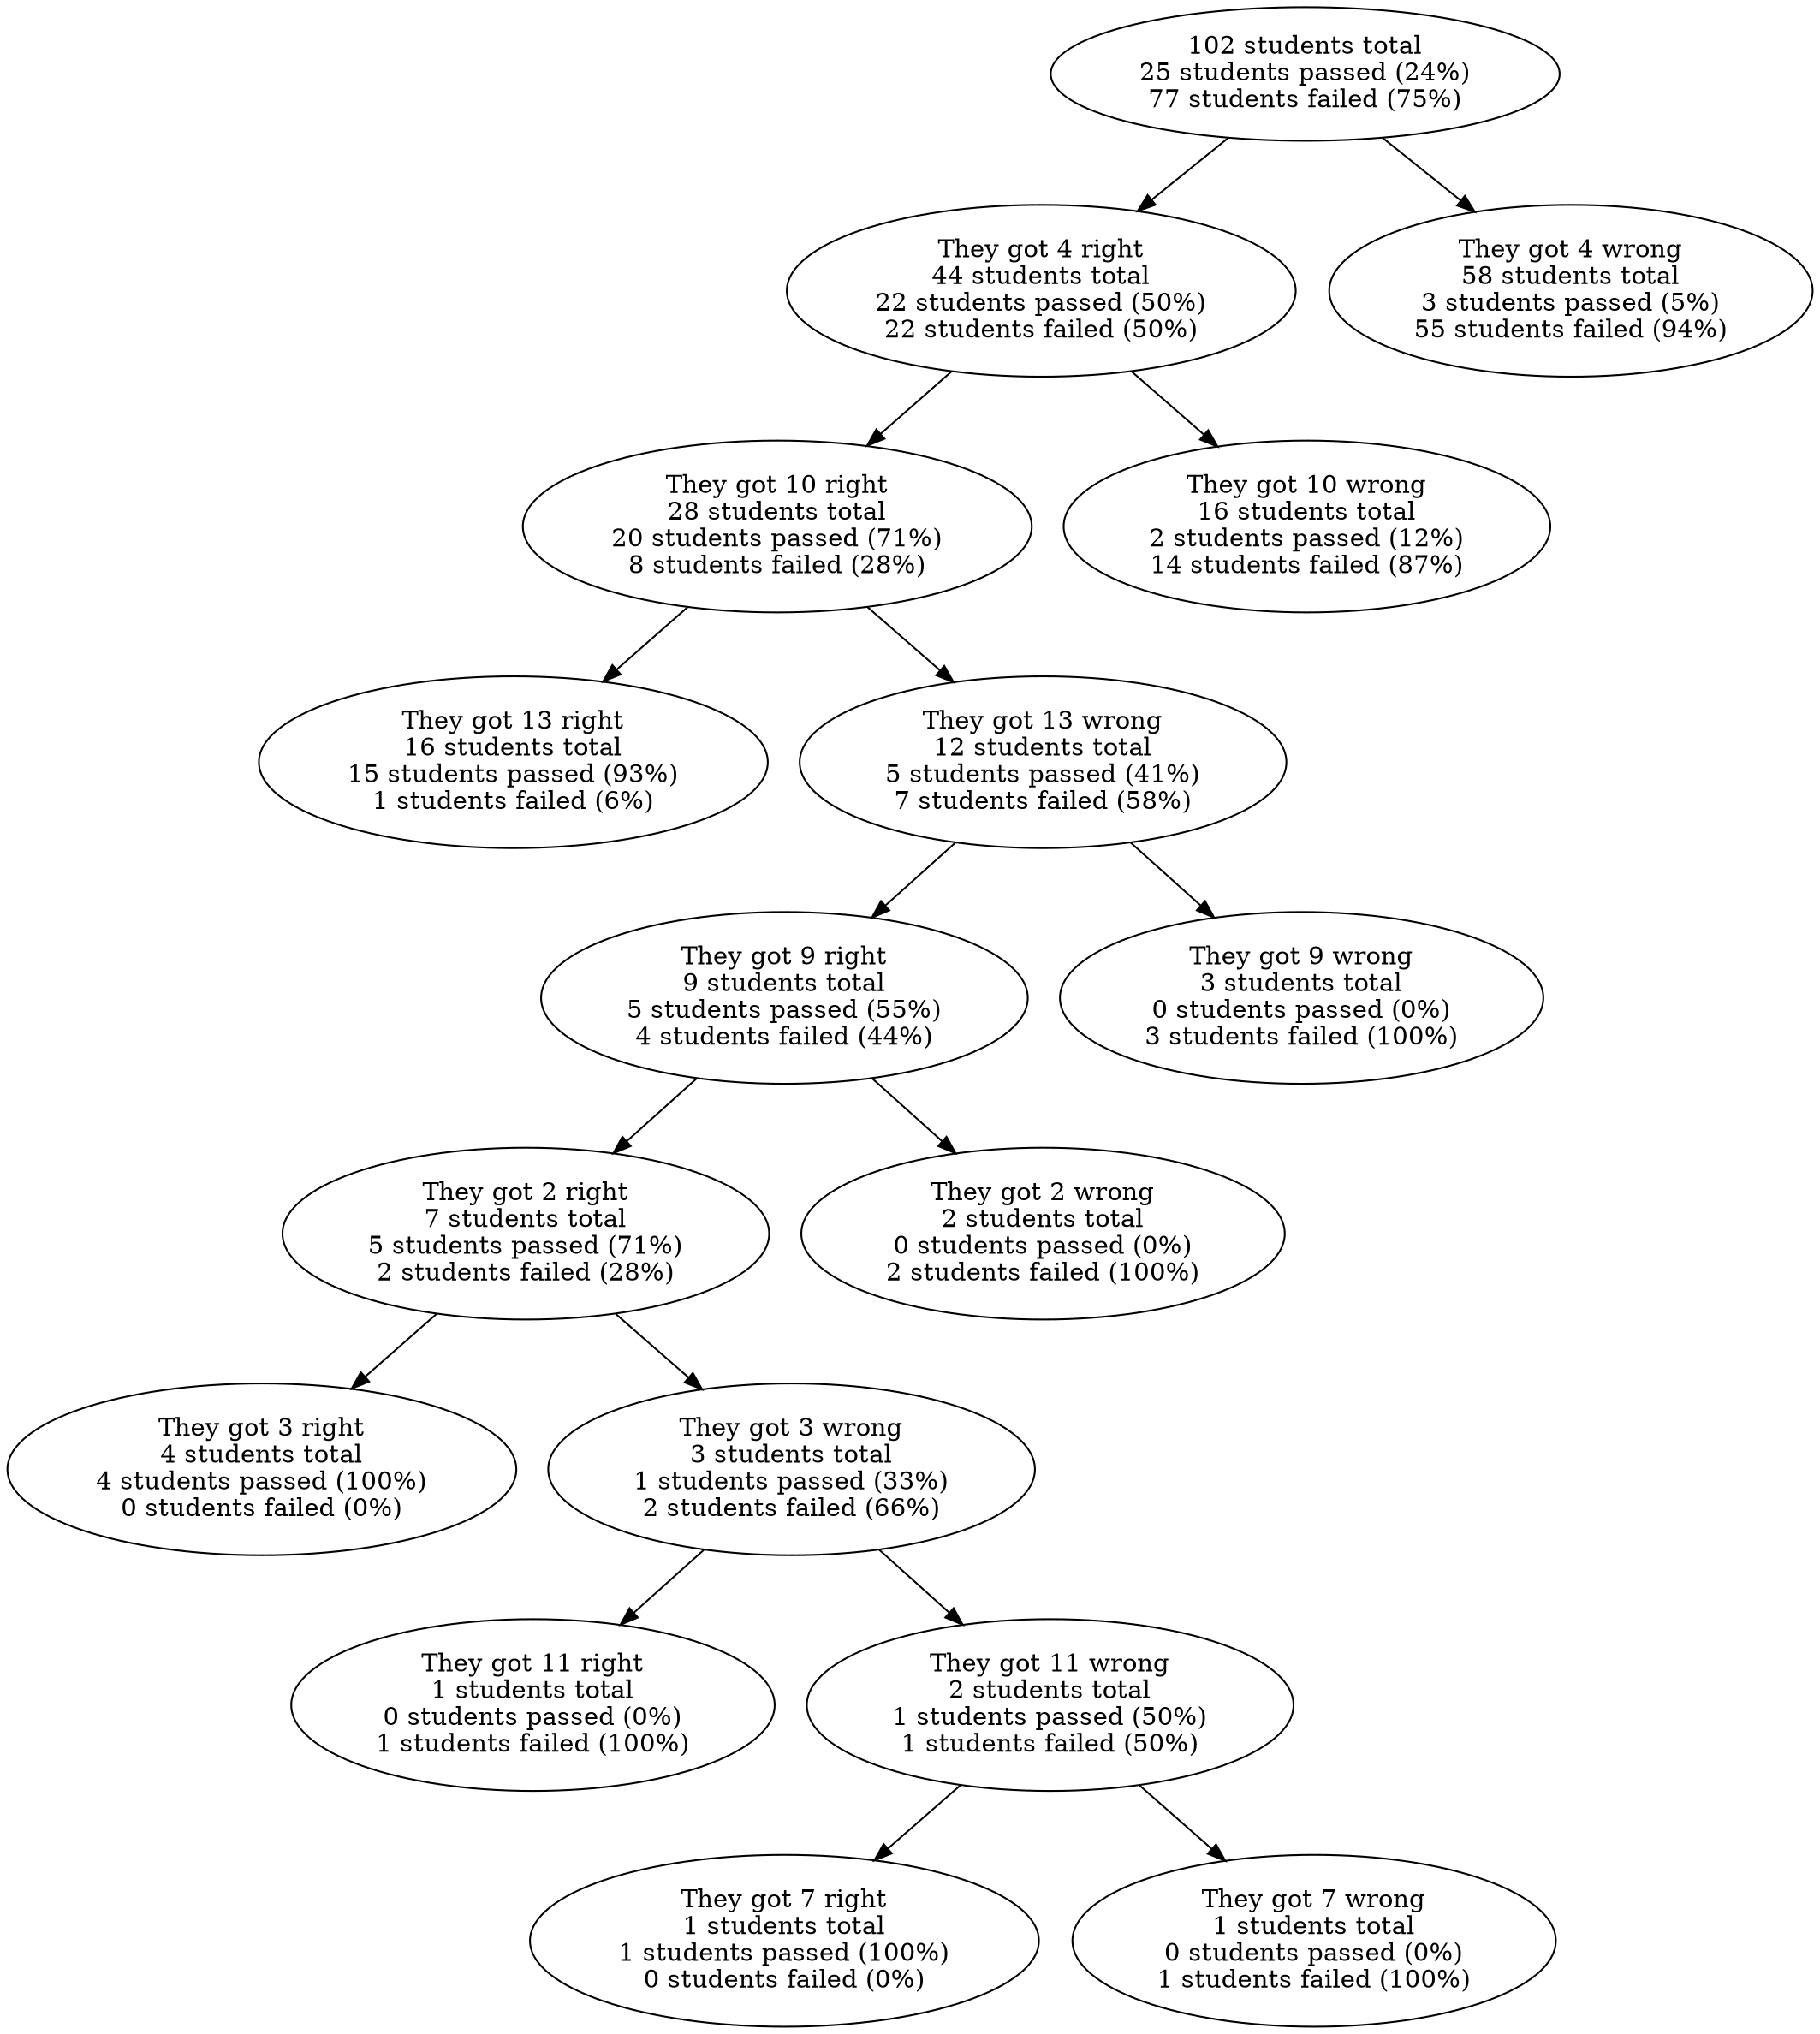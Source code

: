 digraph{
"102 students total\n25 students passed (24%)\n77 students failed (75%)";"They got 4 right\n44 students total\n22 students passed (50%)\n22 students failed (50%)";"They got 10 right\n28 students total\n20 students passed (71%)\n8 students failed (28%)";"They got 13 right\n16 students total\n15 students passed (93%)\n1 students failed (6%)";"They got 13 wrong\n12 students total\n5 students passed (41%)\n7 students failed (58%)";"They got 9 right\n9 students total\n5 students passed (55%)\n4 students failed (44%)";"They got 2 right\n7 students total\n5 students passed (71%)\n2 students failed (28%)";"They got 3 right\n4 students total\n4 students passed (100%)\n0 students failed (0%)";"They got 3 wrong\n3 students total\n1 students passed (33%)\n2 students failed (66%)";"They got 11 right\n1 students total\n0 students passed (0%)\n1 students failed (100%)";"They got 11 wrong\n2 students total\n1 students passed (50%)\n1 students failed (50%)";"They got 7 right\n1 students total\n1 students passed (100%)\n0 students failed (0%)";"They got 7 wrong\n1 students total\n0 students passed (0%)\n1 students failed (100%)";"They got 2 wrong\n2 students total\n0 students passed (0%)\n2 students failed (100%)";"They got 9 wrong\n3 students total\n0 students passed (0%)\n3 students failed (100%)";"They got 10 wrong\n16 students total\n2 students passed (12%)\n14 students failed (87%)";"They got 4 wrong\n58 students total\n3 students passed (5%)\n55 students failed (94%)";"102 students total\n25 students passed (24%)\n77 students failed (75%)"->"They got 4 right\n44 students total\n22 students passed (50%)\n22 students failed (50%)";"They got 4 right\n44 students total\n22 students passed (50%)\n22 students failed (50%)"->"They got 10 right\n28 students total\n20 students passed (71%)\n8 students failed (28%)";"They got 10 right\n28 students total\n20 students passed (71%)\n8 students failed (28%)"->"They got 13 right\n16 students total\n15 students passed (93%)\n1 students failed (6%)";"They got 10 right\n28 students total\n20 students passed (71%)\n8 students failed (28%)"->"They got 13 wrong\n12 students total\n5 students passed (41%)\n7 students failed (58%)";"They got 13 wrong\n12 students total\n5 students passed (41%)\n7 students failed (58%)"->"They got 9 right\n9 students total\n5 students passed (55%)\n4 students failed (44%)";"They got 9 right\n9 students total\n5 students passed (55%)\n4 students failed (44%)"->"They got 2 right\n7 students total\n5 students passed (71%)\n2 students failed (28%)";"They got 2 right\n7 students total\n5 students passed (71%)\n2 students failed (28%)"->"They got 3 right\n4 students total\n4 students passed (100%)\n0 students failed (0%)";"They got 2 right\n7 students total\n5 students passed (71%)\n2 students failed (28%)"->"They got 3 wrong\n3 students total\n1 students passed (33%)\n2 students failed (66%)";"They got 3 wrong\n3 students total\n1 students passed (33%)\n2 students failed (66%)"->"They got 11 right\n1 students total\n0 students passed (0%)\n1 students failed (100%)";"They got 3 wrong\n3 students total\n1 students passed (33%)\n2 students failed (66%)"->"They got 11 wrong\n2 students total\n1 students passed (50%)\n1 students failed (50%)";"They got 11 wrong\n2 students total\n1 students passed (50%)\n1 students failed (50%)"->"They got 7 right\n1 students total\n1 students passed (100%)\n0 students failed (0%)";"They got 11 wrong\n2 students total\n1 students passed (50%)\n1 students failed (50%)"->"They got 7 wrong\n1 students total\n0 students passed (0%)\n1 students failed (100%)";"They got 9 right\n9 students total\n5 students passed (55%)\n4 students failed (44%)"->"They got 2 wrong\n2 students total\n0 students passed (0%)\n2 students failed (100%)";"They got 13 wrong\n12 students total\n5 students passed (41%)\n7 students failed (58%)"->"They got 9 wrong\n3 students total\n0 students passed (0%)\n3 students failed (100%)";"They got 4 right\n44 students total\n22 students passed (50%)\n22 students failed (50%)"->"They got 10 wrong\n16 students total\n2 students passed (12%)\n14 students failed (87%)";"102 students total\n25 students passed (24%)\n77 students failed (75%)"->"They got 4 wrong\n58 students total\n3 students passed (5%)\n55 students failed (94%)";}